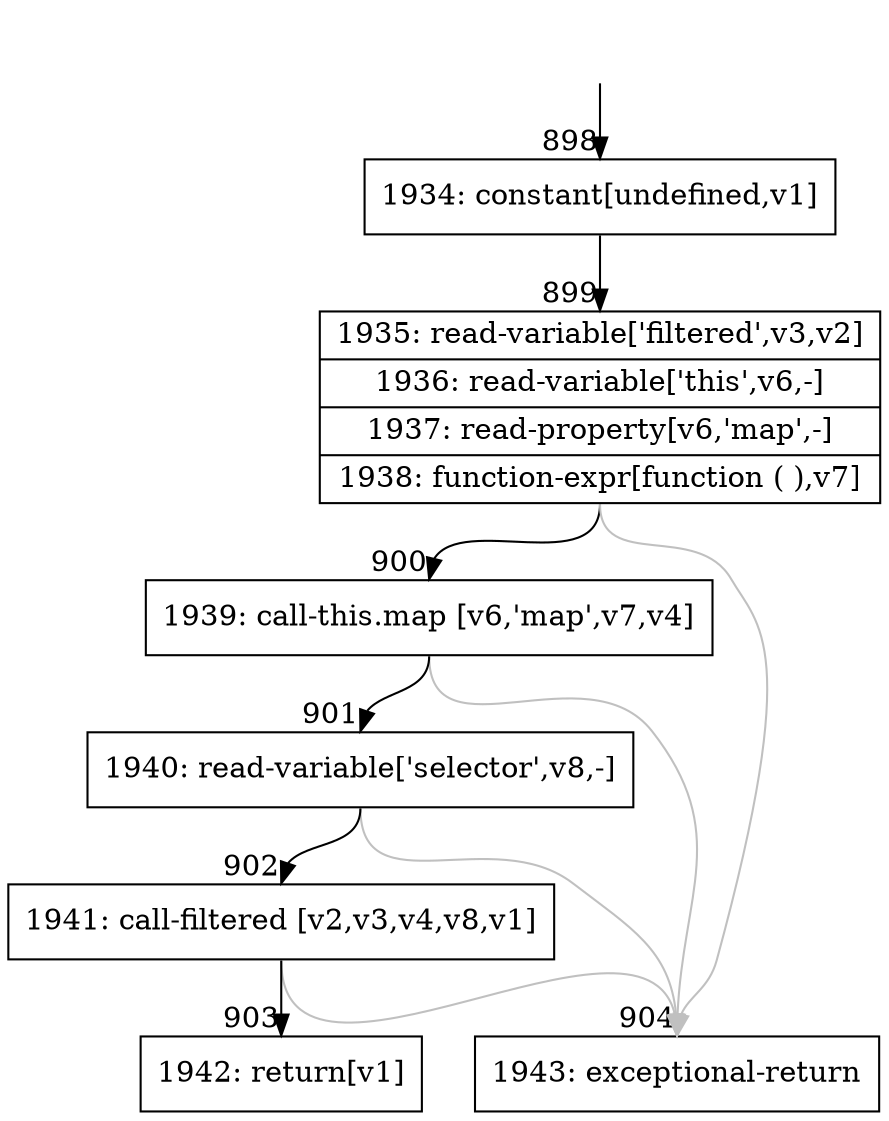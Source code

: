 digraph {
rankdir="TD"
BB_entry81[shape=none,label=""];
BB_entry81 -> BB898 [tailport=s, headport=n, headlabel="    898"]
BB898 [shape=record label="{1934: constant[undefined,v1]}" ] 
BB898 -> BB899 [tailport=s, headport=n, headlabel="      899"]
BB899 [shape=record label="{1935: read-variable['filtered',v3,v2]|1936: read-variable['this',v6,-]|1937: read-property[v6,'map',-]|1938: function-expr[function ( ),v7]}" ] 
BB899 -> BB900 [tailport=s, headport=n, headlabel="      900"]
BB899 -> BB904 [tailport=s, headport=n, color=gray, headlabel="      904"]
BB900 [shape=record label="{1939: call-this.map [v6,'map',v7,v4]}" ] 
BB900 -> BB901 [tailport=s, headport=n, headlabel="      901"]
BB900 -> BB904 [tailport=s, headport=n, color=gray]
BB901 [shape=record label="{1940: read-variable['selector',v8,-]}" ] 
BB901 -> BB902 [tailport=s, headport=n, headlabel="      902"]
BB901 -> BB904 [tailport=s, headport=n, color=gray]
BB902 [shape=record label="{1941: call-filtered [v2,v3,v4,v8,v1]}" ] 
BB902 -> BB903 [tailport=s, headport=n, headlabel="      903"]
BB902 -> BB904 [tailport=s, headport=n, color=gray]
BB903 [shape=record label="{1942: return[v1]}" ] 
BB904 [shape=record label="{1943: exceptional-return}" ] 
//#$~ 512
}
